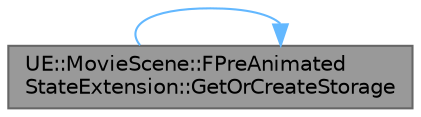 digraph "UE::MovieScene::FPreAnimatedStateExtension::GetOrCreateStorage"
{
 // INTERACTIVE_SVG=YES
 // LATEX_PDF_SIZE
  bgcolor="transparent";
  edge [fontname=Helvetica,fontsize=10,labelfontname=Helvetica,labelfontsize=10];
  node [fontname=Helvetica,fontsize=10,shape=box,height=0.2,width=0.4];
  rankdir="LR";
  Node1 [id="Node000001",label="UE::MovieScene::FPreAnimated\lStateExtension::GetOrCreateStorage",height=0.2,width=0.4,color="gray40", fillcolor="grey60", style="filled", fontcolor="black",tooltip="Get a specific type of storage, creating it if it does not already exist."];
  Node1 -> Node1 [id="edge1_Node000001_Node000001",color="steelblue1",style="solid",tooltip=" "];
}
